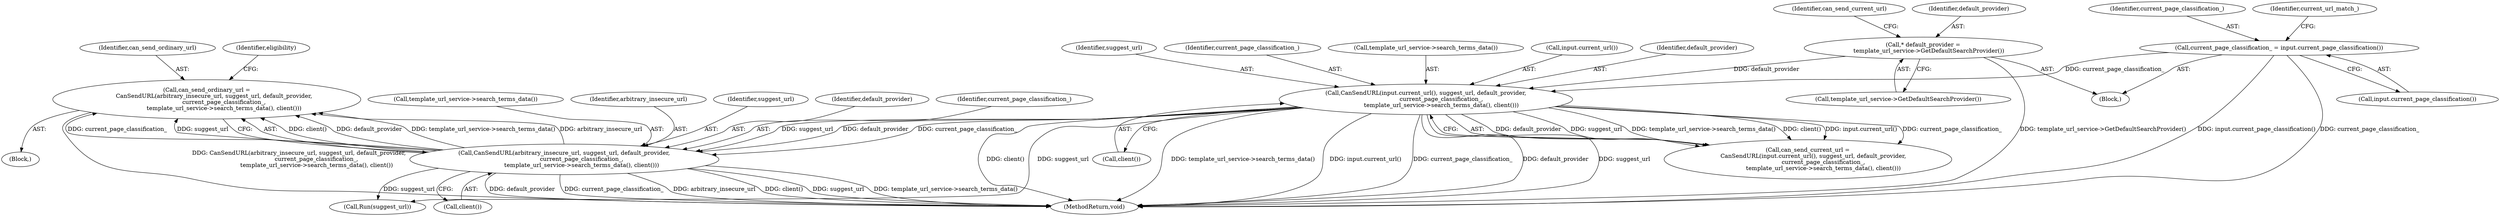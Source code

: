 digraph "0_Chrome_3f71619ec516f553c69a08bf373dcde14e86d08f@API" {
"1000176" [label="(Call,can_send_ordinary_url =\n        CanSendURL(arbitrary_insecure_url, suggest_url, default_provider,\n                   current_page_classification_,\n                   template_url_service->search_terms_data(), client()))"];
"1000178" [label="(Call,CanSendURL(arbitrary_insecure_url, suggest_url, default_provider,\n                   current_page_classification_,\n                   template_url_service->search_terms_data(), client()))"];
"1000159" [label="(Call,CanSendURL(input.current_url(), suggest_url, default_provider,\n                 current_page_classification_,\n                 template_url_service->search_terms_data(), client()))"];
"1000153" [label="(Call,* default_provider =\n      template_url_service->GetDefaultSearchProvider())"];
"1000137" [label="(Call,current_page_classification_ = input.current_page_classification())"];
"1000165" [label="(Call,client())"];
"1000177" [label="(Identifier,can_send_ordinary_url)"];
"1000164" [label="(Call,template_url_service->search_terms_data())"];
"1000139" [label="(Call,input.current_page_classification())"];
"1000176" [label="(Call,can_send_ordinary_url =\n        CanSendURL(arbitrary_insecure_url, suggest_url, default_provider,\n                   current_page_classification_,\n                   template_url_service->search_terms_data(), client()))"];
"1000183" [label="(Call,template_url_service->search_terms_data())"];
"1000174" [label="(Block,)"];
"1000179" [label="(Identifier,arbitrary_insecure_url)"];
"1000180" [label="(Identifier,suggest_url)"];
"1000160" [label="(Call,input.current_url())"];
"1000252" [label="(MethodReturn,void)"];
"1000158" [label="(Identifier,can_send_current_url)"];
"1000154" [label="(Identifier,default_provider)"];
"1000186" [label="(Identifier,eligibility)"];
"1000103" [label="(Block,)"];
"1000181" [label="(Identifier,default_provider)"];
"1000178" [label="(Call,CanSendURL(arbitrary_insecure_url, suggest_url, default_provider,\n                   current_page_classification_,\n                   template_url_service->search_terms_data(), client()))"];
"1000138" [label="(Identifier,current_page_classification_)"];
"1000137" [label="(Call,current_page_classification_ = input.current_page_classification())"];
"1000162" [label="(Identifier,default_provider)"];
"1000153" [label="(Call,* default_provider =\n      template_url_service->GetDefaultSearchProvider())"];
"1000155" [label="(Call,template_url_service->GetDefaultSearchProvider())"];
"1000157" [label="(Call,can_send_current_url =\n      CanSendURL(input.current_url(), suggest_url, default_provider,\n                 current_page_classification_,\n                 template_url_service->search_terms_data(), client()))"];
"1000161" [label="(Identifier,suggest_url)"];
"1000184" [label="(Call,client())"];
"1000159" [label="(Call,CanSendURL(input.current_url(), suggest_url, default_provider,\n                 current_page_classification_,\n                 template_url_service->search_terms_data(), client()))"];
"1000250" [label="(Call,Run(suggest_url))"];
"1000141" [label="(Identifier,current_url_match_)"];
"1000182" [label="(Identifier,current_page_classification_)"];
"1000163" [label="(Identifier,current_page_classification_)"];
"1000176" -> "1000174"  [label="AST: "];
"1000176" -> "1000178"  [label="CFG: "];
"1000177" -> "1000176"  [label="AST: "];
"1000178" -> "1000176"  [label="AST: "];
"1000186" -> "1000176"  [label="CFG: "];
"1000176" -> "1000252"  [label="DDG: CanSendURL(arbitrary_insecure_url, suggest_url, default_provider,\n                   current_page_classification_,\n                   template_url_service->search_terms_data(), client())"];
"1000178" -> "1000176"  [label="DDG: client()"];
"1000178" -> "1000176"  [label="DDG: default_provider"];
"1000178" -> "1000176"  [label="DDG: template_url_service->search_terms_data()"];
"1000178" -> "1000176"  [label="DDG: arbitrary_insecure_url"];
"1000178" -> "1000176"  [label="DDG: current_page_classification_"];
"1000178" -> "1000176"  [label="DDG: suggest_url"];
"1000178" -> "1000184"  [label="CFG: "];
"1000179" -> "1000178"  [label="AST: "];
"1000180" -> "1000178"  [label="AST: "];
"1000181" -> "1000178"  [label="AST: "];
"1000182" -> "1000178"  [label="AST: "];
"1000183" -> "1000178"  [label="AST: "];
"1000184" -> "1000178"  [label="AST: "];
"1000178" -> "1000252"  [label="DDG: default_provider"];
"1000178" -> "1000252"  [label="DDG: current_page_classification_"];
"1000178" -> "1000252"  [label="DDG: arbitrary_insecure_url"];
"1000178" -> "1000252"  [label="DDG: client()"];
"1000178" -> "1000252"  [label="DDG: suggest_url"];
"1000178" -> "1000252"  [label="DDG: template_url_service->search_terms_data()"];
"1000159" -> "1000178"  [label="DDG: suggest_url"];
"1000159" -> "1000178"  [label="DDG: default_provider"];
"1000159" -> "1000178"  [label="DDG: current_page_classification_"];
"1000178" -> "1000250"  [label="DDG: suggest_url"];
"1000159" -> "1000157"  [label="AST: "];
"1000159" -> "1000165"  [label="CFG: "];
"1000160" -> "1000159"  [label="AST: "];
"1000161" -> "1000159"  [label="AST: "];
"1000162" -> "1000159"  [label="AST: "];
"1000163" -> "1000159"  [label="AST: "];
"1000164" -> "1000159"  [label="AST: "];
"1000165" -> "1000159"  [label="AST: "];
"1000157" -> "1000159"  [label="CFG: "];
"1000159" -> "1000252"  [label="DDG: template_url_service->search_terms_data()"];
"1000159" -> "1000252"  [label="DDG: input.current_url()"];
"1000159" -> "1000252"  [label="DDG: current_page_classification_"];
"1000159" -> "1000252"  [label="DDG: default_provider"];
"1000159" -> "1000252"  [label="DDG: suggest_url"];
"1000159" -> "1000252"  [label="DDG: client()"];
"1000159" -> "1000157"  [label="DDG: default_provider"];
"1000159" -> "1000157"  [label="DDG: suggest_url"];
"1000159" -> "1000157"  [label="DDG: template_url_service->search_terms_data()"];
"1000159" -> "1000157"  [label="DDG: client()"];
"1000159" -> "1000157"  [label="DDG: input.current_url()"];
"1000159" -> "1000157"  [label="DDG: current_page_classification_"];
"1000153" -> "1000159"  [label="DDG: default_provider"];
"1000137" -> "1000159"  [label="DDG: current_page_classification_"];
"1000159" -> "1000250"  [label="DDG: suggest_url"];
"1000153" -> "1000103"  [label="AST: "];
"1000153" -> "1000155"  [label="CFG: "];
"1000154" -> "1000153"  [label="AST: "];
"1000155" -> "1000153"  [label="AST: "];
"1000158" -> "1000153"  [label="CFG: "];
"1000153" -> "1000252"  [label="DDG: template_url_service->GetDefaultSearchProvider()"];
"1000137" -> "1000103"  [label="AST: "];
"1000137" -> "1000139"  [label="CFG: "];
"1000138" -> "1000137"  [label="AST: "];
"1000139" -> "1000137"  [label="AST: "];
"1000141" -> "1000137"  [label="CFG: "];
"1000137" -> "1000252"  [label="DDG: input.current_page_classification()"];
"1000137" -> "1000252"  [label="DDG: current_page_classification_"];
}
